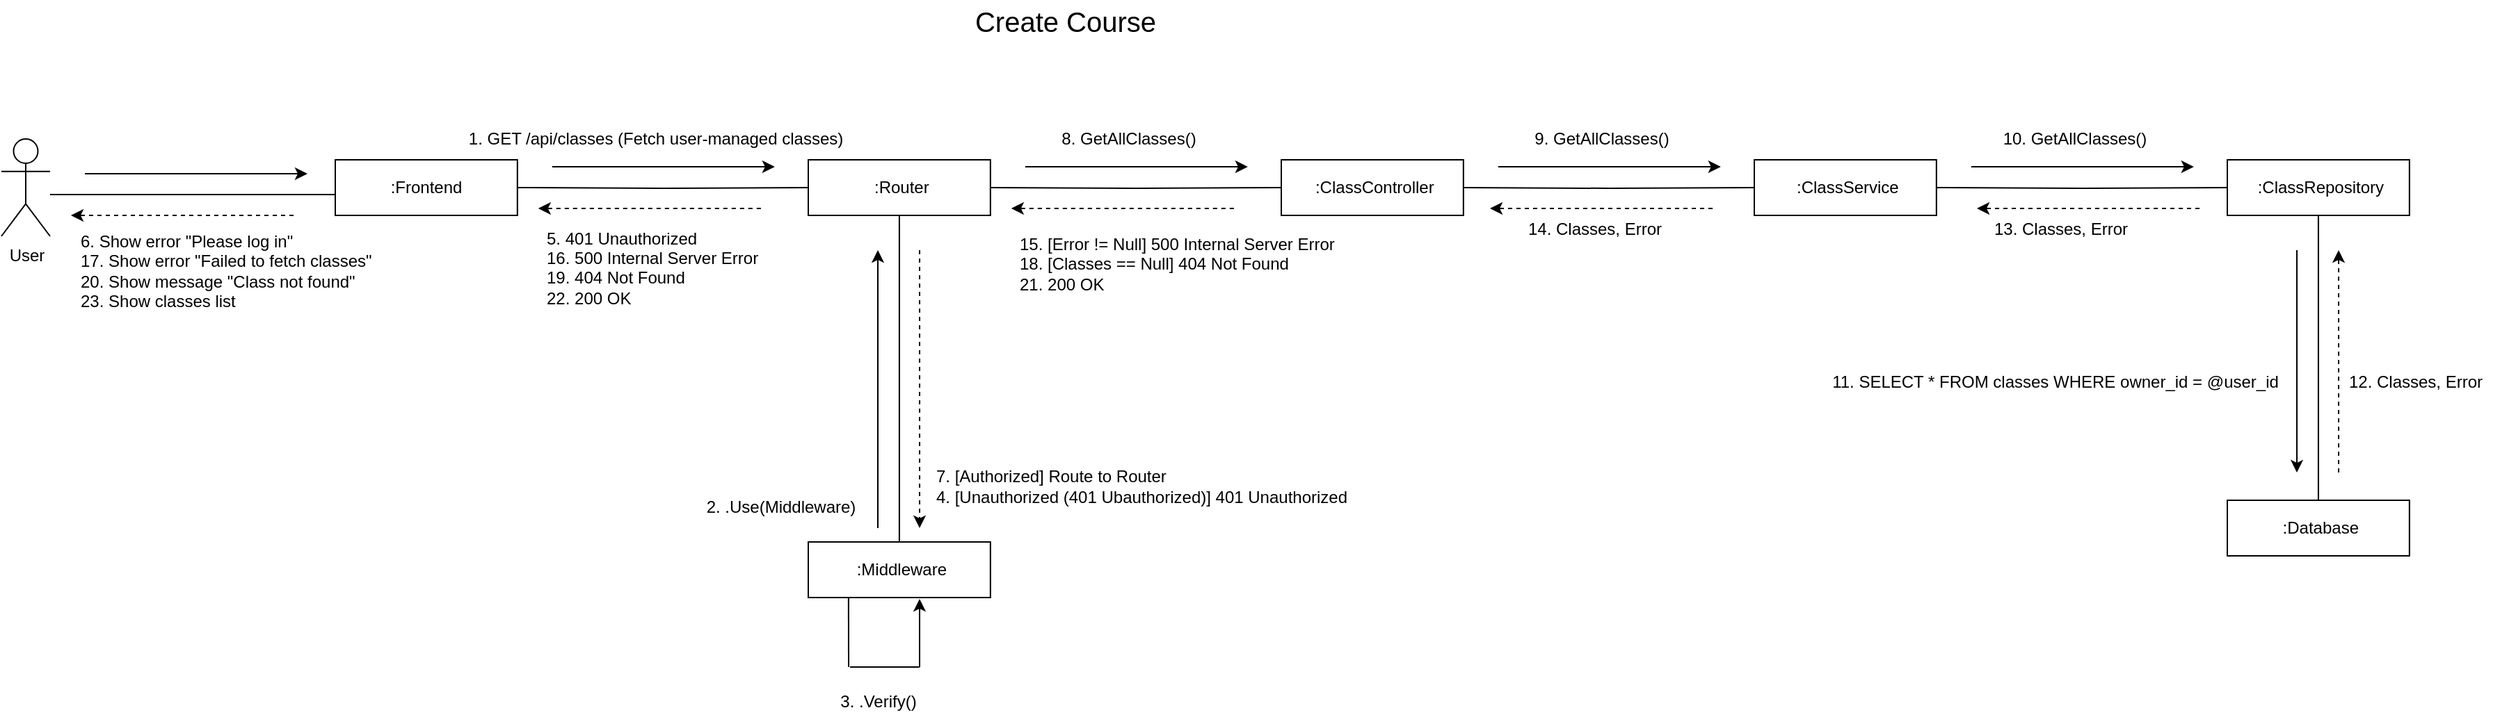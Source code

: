 <mxfile version="26.0.16" pages="2">
  <diagram name="Create Course-main" id="zMsTj33JBOp3cGC9s_Di">
    <mxGraphModel dx="3647" dy="1477" grid="1" gridSize="10" guides="1" tooltips="1" connect="1" arrows="1" fold="1" page="0" pageScale="1" pageWidth="850" pageHeight="1100" math="0" shadow="0">
      <root>
        <mxCell id="0" />
        <mxCell id="1" parent="0" />
        <mxCell id="RXWXZDaEMoYCf6Sa7pla-206" style="edgeStyle=orthogonalEdgeStyle;rounded=0;orthogonalLoop=1;jettySize=auto;html=1;entryX=0;entryY=0.5;entryDx=0;entryDy=0;endArrow=none;startFill=0;" edge="1" parent="1">
          <mxGeometry relative="1" as="geometry">
            <mxPoint x="-2015" y="-430" as="sourcePoint" />
            <mxPoint x="-1810" y="-430" as="targetPoint" />
          </mxGeometry>
        </mxCell>
        <mxCell id="RXWXZDaEMoYCf6Sa7pla-207" value="User" style="shape=umlActor;verticalLabelPosition=bottom;verticalAlign=top;html=1;outlineConnect=0;" vertex="1" parent="1">
          <mxGeometry x="-2050" y="-470" width="35" height="70" as="geometry" />
        </mxCell>
        <mxCell id="RXWXZDaEMoYCf6Sa7pla-208" value=":Frontend" style="rounded=0;whiteSpace=wrap;html=1;" vertex="1" parent="1">
          <mxGeometry x="-1810" y="-455" width="130.91" height="40" as="geometry" />
        </mxCell>
        <mxCell id="RXWXZDaEMoYCf6Sa7pla-209" value="" style="endArrow=classic;html=1;rounded=0;" edge="1" parent="1">
          <mxGeometry width="50" height="50" relative="1" as="geometry">
            <mxPoint x="-1990" y="-445" as="sourcePoint" />
            <mxPoint x="-1830" y="-445" as="targetPoint" />
          </mxGeometry>
        </mxCell>
        <mxCell id="RXWXZDaEMoYCf6Sa7pla-210" value="" style="endArrow=classic;html=1;rounded=0;dashed=1;" edge="1" parent="1">
          <mxGeometry width="50" height="50" relative="1" as="geometry">
            <mxPoint x="-1840" y="-415" as="sourcePoint" />
            <mxPoint x="-2000" y="-415" as="targetPoint" />
          </mxGeometry>
        </mxCell>
        <mxCell id="RXWXZDaEMoYCf6Sa7pla-211" value="&amp;nbsp;:Router" style="rounded=0;whiteSpace=wrap;html=1;" vertex="1" parent="1">
          <mxGeometry x="-1470" y="-455" width="130.91" height="40" as="geometry" />
        </mxCell>
        <mxCell id="RXWXZDaEMoYCf6Sa7pla-212" style="edgeStyle=orthogonalEdgeStyle;rounded=0;orthogonalLoop=1;jettySize=auto;html=1;entryX=0;entryY=0.5;entryDx=0;entryDy=0;endArrow=none;startFill=0;" edge="1" parent="1" target="RXWXZDaEMoYCf6Sa7pla-211">
          <mxGeometry relative="1" as="geometry">
            <mxPoint x="-1679.09" y="-435" as="sourcePoint" />
            <mxPoint x="-1474.09" y="-435" as="targetPoint" />
          </mxGeometry>
        </mxCell>
        <mxCell id="RXWXZDaEMoYCf6Sa7pla-213" value="" style="endArrow=classic;html=1;rounded=0;" edge="1" parent="1">
          <mxGeometry width="50" height="50" relative="1" as="geometry">
            <mxPoint x="-1654.09" y="-450" as="sourcePoint" />
            <mxPoint x="-1494.09" y="-450" as="targetPoint" />
          </mxGeometry>
        </mxCell>
        <mxCell id="RXWXZDaEMoYCf6Sa7pla-214" value="" style="endArrow=classic;html=1;rounded=0;dashed=1;" edge="1" parent="1">
          <mxGeometry width="50" height="50" relative="1" as="geometry">
            <mxPoint x="-1504.09" y="-420" as="sourcePoint" />
            <mxPoint x="-1664.09" y="-420" as="targetPoint" />
          </mxGeometry>
        </mxCell>
        <mxCell id="RXWXZDaEMoYCf6Sa7pla-215" value="&amp;nbsp;" style="text;whiteSpace=wrap;html=1;" vertex="1" parent="1">
          <mxGeometry x="-1570" y="-470" width="40" height="40" as="geometry" />
        </mxCell>
        <mxCell id="RXWXZDaEMoYCf6Sa7pla-216" value="&amp;nbsp;:ClassController" style="rounded=0;whiteSpace=wrap;html=1;" vertex="1" parent="1">
          <mxGeometry x="-1130" y="-455" width="130.91" height="40" as="geometry" />
        </mxCell>
        <mxCell id="RXWXZDaEMoYCf6Sa7pla-217" style="edgeStyle=orthogonalEdgeStyle;rounded=0;orthogonalLoop=1;jettySize=auto;html=1;entryX=0;entryY=0.5;entryDx=0;entryDy=0;endArrow=none;startFill=0;" edge="1" parent="1" target="RXWXZDaEMoYCf6Sa7pla-216">
          <mxGeometry relative="1" as="geometry">
            <mxPoint x="-1339.09" y="-435" as="sourcePoint" />
            <mxPoint x="-1134.09" y="-435" as="targetPoint" />
          </mxGeometry>
        </mxCell>
        <mxCell id="RXWXZDaEMoYCf6Sa7pla-218" value="" style="endArrow=classic;html=1;rounded=0;" edge="1" parent="1">
          <mxGeometry width="50" height="50" relative="1" as="geometry">
            <mxPoint x="-1314.09" y="-450" as="sourcePoint" />
            <mxPoint x="-1154.09" y="-450" as="targetPoint" />
          </mxGeometry>
        </mxCell>
        <mxCell id="RXWXZDaEMoYCf6Sa7pla-219" value="" style="endArrow=classic;html=1;rounded=0;dashed=1;" edge="1" parent="1">
          <mxGeometry width="50" height="50" relative="1" as="geometry">
            <mxPoint x="-1164.09" y="-420" as="sourcePoint" />
            <mxPoint x="-1324.09" y="-420" as="targetPoint" />
          </mxGeometry>
        </mxCell>
        <mxCell id="RXWXZDaEMoYCf6Sa7pla-220" value="&amp;nbsp;:ClassService" style="rounded=0;whiteSpace=wrap;html=1;" vertex="1" parent="1">
          <mxGeometry x="-790" y="-455" width="130.91" height="40" as="geometry" />
        </mxCell>
        <mxCell id="RXWXZDaEMoYCf6Sa7pla-221" style="edgeStyle=orthogonalEdgeStyle;rounded=0;orthogonalLoop=1;jettySize=auto;html=1;entryX=0;entryY=0.5;entryDx=0;entryDy=0;endArrow=none;startFill=0;" edge="1" parent="1" target="RXWXZDaEMoYCf6Sa7pla-220">
          <mxGeometry relative="1" as="geometry">
            <mxPoint x="-999.09" y="-435" as="sourcePoint" />
            <mxPoint x="-794.09" y="-435" as="targetPoint" />
          </mxGeometry>
        </mxCell>
        <mxCell id="RXWXZDaEMoYCf6Sa7pla-222" value="" style="endArrow=classic;html=1;rounded=0;" edge="1" parent="1">
          <mxGeometry width="50" height="50" relative="1" as="geometry">
            <mxPoint x="-974.09" y="-450" as="sourcePoint" />
            <mxPoint x="-814.09" y="-450" as="targetPoint" />
          </mxGeometry>
        </mxCell>
        <mxCell id="RXWXZDaEMoYCf6Sa7pla-223" value="" style="endArrow=classic;html=1;rounded=0;dashed=1;" edge="1" parent="1">
          <mxGeometry width="50" height="50" relative="1" as="geometry">
            <mxPoint x="-820.0" y="-420" as="sourcePoint" />
            <mxPoint x="-980.0" y="-420" as="targetPoint" />
          </mxGeometry>
        </mxCell>
        <mxCell id="RXWXZDaEMoYCf6Sa7pla-224" style="edgeStyle=orthogonalEdgeStyle;rounded=0;orthogonalLoop=1;jettySize=auto;html=1;endArrow=none;startFill=0;" edge="1" parent="1" source="RXWXZDaEMoYCf6Sa7pla-225" target="RXWXZDaEMoYCf6Sa7pla-245">
          <mxGeometry relative="1" as="geometry" />
        </mxCell>
        <mxCell id="RXWXZDaEMoYCf6Sa7pla-225" value="&amp;nbsp;:ClassRepository" style="rounded=0;whiteSpace=wrap;html=1;" vertex="1" parent="1">
          <mxGeometry x="-450.0" y="-455" width="130.91" height="40" as="geometry" />
        </mxCell>
        <mxCell id="RXWXZDaEMoYCf6Sa7pla-226" style="edgeStyle=orthogonalEdgeStyle;rounded=0;orthogonalLoop=1;jettySize=auto;html=1;entryX=0;entryY=0.5;entryDx=0;entryDy=0;endArrow=none;startFill=0;" edge="1" parent="1" target="RXWXZDaEMoYCf6Sa7pla-225">
          <mxGeometry relative="1" as="geometry">
            <mxPoint x="-659.09" y="-435" as="sourcePoint" />
            <mxPoint x="-454.09" y="-435" as="targetPoint" />
          </mxGeometry>
        </mxCell>
        <mxCell id="RXWXZDaEMoYCf6Sa7pla-227" value="" style="endArrow=classic;html=1;rounded=0;" edge="1" parent="1">
          <mxGeometry width="50" height="50" relative="1" as="geometry">
            <mxPoint x="-634.09" y="-450" as="sourcePoint" />
            <mxPoint x="-474.09" y="-450" as="targetPoint" />
          </mxGeometry>
        </mxCell>
        <mxCell id="RXWXZDaEMoYCf6Sa7pla-228" value="" style="endArrow=classic;html=1;rounded=0;dashed=1;" edge="1" parent="1">
          <mxGeometry width="50" height="50" relative="1" as="geometry">
            <mxPoint x="-470.0" y="-420" as="sourcePoint" />
            <mxPoint x="-630.0" y="-420" as="targetPoint" />
          </mxGeometry>
        </mxCell>
        <mxCell id="RXWXZDaEMoYCf6Sa7pla-229" style="edgeStyle=orthogonalEdgeStyle;rounded=0;orthogonalLoop=1;jettySize=auto;html=1;entryX=0.5;entryY=1;entryDx=0;entryDy=0;endArrow=none;startFill=0;" edge="1" parent="1" source="RXWXZDaEMoYCf6Sa7pla-230" target="RXWXZDaEMoYCf6Sa7pla-211">
          <mxGeometry relative="1" as="geometry" />
        </mxCell>
        <mxCell id="RXWXZDaEMoYCf6Sa7pla-230" value="&amp;nbsp;:Middleware" style="rounded=0;whiteSpace=wrap;html=1;" vertex="1" parent="1">
          <mxGeometry x="-1470" y="-180" width="130.91" height="40" as="geometry" />
        </mxCell>
        <mxCell id="RXWXZDaEMoYCf6Sa7pla-231" value="" style="endArrow=classic;html=1;rounded=0;" edge="1" parent="1">
          <mxGeometry width="50" height="50" relative="1" as="geometry">
            <mxPoint x="-1420" y="-190" as="sourcePoint" />
            <mxPoint x="-1420" y="-390" as="targetPoint" />
          </mxGeometry>
        </mxCell>
        <mxCell id="RXWXZDaEMoYCf6Sa7pla-232" value="" style="endArrow=classic;html=1;rounded=0;dashed=1;" edge="1" parent="1">
          <mxGeometry width="50" height="50" relative="1" as="geometry">
            <mxPoint x="-1390" y="-390" as="sourcePoint" />
            <mxPoint x="-1390" y="-190" as="targetPoint" />
          </mxGeometry>
        </mxCell>
        <mxCell id="RXWXZDaEMoYCf6Sa7pla-233" value="1. GET /api/classes (Fetch user-managed classes)" style="text;html=1;align=center;verticalAlign=middle;resizable=0;points=[];autosize=1;strokeColor=none;fillColor=none;" vertex="1" parent="1">
          <mxGeometry x="-1730" y="-485" width="300" height="30" as="geometry" />
        </mxCell>
        <mxCell id="RXWXZDaEMoYCf6Sa7pla-234" value="2. .Use(Middleware)" style="text;html=1;align=center;verticalAlign=middle;resizable=0;points=[];autosize=1;strokeColor=none;fillColor=none;" vertex="1" parent="1">
          <mxGeometry x="-1560" y="-220" width="140" height="30" as="geometry" />
        </mxCell>
        <mxCell id="RXWXZDaEMoYCf6Sa7pla-235" value="" style="endArrow=none;html=1;rounded=0;entryX=0.221;entryY=0.995;entryDx=0;entryDy=0;entryPerimeter=0;" edge="1" parent="1" target="RXWXZDaEMoYCf6Sa7pla-230">
          <mxGeometry width="50" height="50" relative="1" as="geometry">
            <mxPoint x="-1441" y="-90" as="sourcePoint" />
            <mxPoint x="-1440" y="-140" as="targetPoint" />
          </mxGeometry>
        </mxCell>
        <mxCell id="RXWXZDaEMoYCf6Sa7pla-236" value="" style="endArrow=classic;html=1;rounded=0;" edge="1" parent="1">
          <mxGeometry width="50" height="50" relative="1" as="geometry">
            <mxPoint x="-1390" y="-90" as="sourcePoint" />
            <mxPoint x="-1390" y="-139" as="targetPoint" />
          </mxGeometry>
        </mxCell>
        <mxCell id="RXWXZDaEMoYCf6Sa7pla-237" value="" style="endArrow=none;html=1;rounded=0;" edge="1" parent="1">
          <mxGeometry width="50" height="50" relative="1" as="geometry">
            <mxPoint x="-1440" y="-90" as="sourcePoint" />
            <mxPoint x="-1390" y="-90" as="targetPoint" />
          </mxGeometry>
        </mxCell>
        <mxCell id="RXWXZDaEMoYCf6Sa7pla-238" value="3. .Verify()" style="text;html=1;align=center;verticalAlign=middle;resizable=0;points=[];autosize=1;strokeColor=none;fillColor=none;" vertex="1" parent="1">
          <mxGeometry x="-1460" y="-80" width="80" height="30" as="geometry" />
        </mxCell>
        <mxCell id="RXWXZDaEMoYCf6Sa7pla-239" value="&lt;div align=&quot;left&quot;&gt;5. 401 Unauthorized&lt;/div&gt;&lt;div align=&quot;left&quot;&gt;16. 500 Internal Server Error&lt;/div&gt;&lt;div align=&quot;left&quot;&gt;19. 404 Not Found&lt;/div&gt;&lt;div align=&quot;left&quot;&gt;22. 200 OK&lt;/div&gt;&lt;div align=&quot;left&quot;&gt;&lt;br&gt;&lt;/div&gt;" style="text;html=1;align=left;verticalAlign=middle;resizable=0;points=[];autosize=1;strokeColor=none;fillColor=none;" vertex="1" parent="1">
          <mxGeometry x="-1660" y="-415" width="190" height="90" as="geometry" />
        </mxCell>
        <mxCell id="RXWXZDaEMoYCf6Sa7pla-240" value="&lt;div&gt;6. Show error &quot;Please log in&quot;&lt;/div&gt;&lt;div&gt;17. Show error &quot;Failed to fetch classes&quot;&lt;/div&gt;&lt;div&gt;20. Show message &quot;Class not found&quot;&lt;/div&gt;&lt;div&gt;23. Show classes list&lt;/div&gt;" style="text;html=1;align=left;verticalAlign=middle;resizable=0;points=[];autosize=1;strokeColor=none;fillColor=none;" vertex="1" parent="1">
          <mxGeometry x="-1995" y="-410" width="240" height="70" as="geometry" />
        </mxCell>
        <mxCell id="RXWXZDaEMoYCf6Sa7pla-241" value="&lt;div align=&quot;left&quot;&gt;7. [Authorized] Route to Router&lt;/div&gt;&lt;div align=&quot;left&quot;&gt;4. [Unauthorized (401 Ubauthorized)] 401 Unauthorized&lt;/div&gt;" style="text;html=1;align=left;verticalAlign=middle;resizable=0;points=[];autosize=1;strokeColor=none;fillColor=none;" vertex="1" parent="1">
          <mxGeometry x="-1380" y="-240" width="340" height="40" as="geometry" />
        </mxCell>
        <mxCell id="RXWXZDaEMoYCf6Sa7pla-242" value="8. GetAllClasses()" style="text;html=1;align=center;verticalAlign=middle;resizable=0;points=[];autosize=1;strokeColor=none;fillColor=none;" vertex="1" parent="1">
          <mxGeometry x="-1300" y="-485" width="120" height="30" as="geometry" />
        </mxCell>
        <mxCell id="RXWXZDaEMoYCf6Sa7pla-243" value="9. GetAllClasses()" style="text;html=1;align=center;verticalAlign=middle;resizable=0;points=[];autosize=1;strokeColor=none;fillColor=none;" vertex="1" parent="1">
          <mxGeometry x="-960" y="-485" width="120" height="30" as="geometry" />
        </mxCell>
        <mxCell id="RXWXZDaEMoYCf6Sa7pla-244" value="10. GetAllClasses()" style="text;html=1;align=center;verticalAlign=middle;resizable=0;points=[];autosize=1;strokeColor=none;fillColor=none;" vertex="1" parent="1">
          <mxGeometry x="-625" y="-485" width="130" height="30" as="geometry" />
        </mxCell>
        <mxCell id="RXWXZDaEMoYCf6Sa7pla-245" value="&amp;nbsp;:Database" style="rounded=0;whiteSpace=wrap;html=1;" vertex="1" parent="1">
          <mxGeometry x="-450.0" y="-210" width="130.91" height="40" as="geometry" />
        </mxCell>
        <mxCell id="RXWXZDaEMoYCf6Sa7pla-246" value="" style="endArrow=classic;html=1;rounded=0;" edge="1" parent="1">
          <mxGeometry width="50" height="50" relative="1" as="geometry">
            <mxPoint x="-400" y="-390" as="sourcePoint" />
            <mxPoint x="-400" y="-230" as="targetPoint" />
          </mxGeometry>
        </mxCell>
        <mxCell id="RXWXZDaEMoYCf6Sa7pla-247" value="" style="endArrow=classic;html=1;rounded=0;dashed=1;" edge="1" parent="1">
          <mxGeometry width="50" height="50" relative="1" as="geometry">
            <mxPoint x="-370" y="-230" as="sourcePoint" />
            <mxPoint x="-370" y="-390" as="targetPoint" />
          </mxGeometry>
        </mxCell>
        <mxCell id="RXWXZDaEMoYCf6Sa7pla-248" value="11. SELECT * FROM classes WHERE owner_id = @user_id" style="text;html=1;align=center;verticalAlign=middle;resizable=0;points=[];autosize=1;strokeColor=none;fillColor=none;" vertex="1" parent="1">
          <mxGeometry x="-749.09" y="-310" width="350" height="30" as="geometry" />
        </mxCell>
        <mxCell id="RXWXZDaEMoYCf6Sa7pla-249" value="12. Classes, Error" style="text;html=1;align=center;verticalAlign=middle;resizable=0;points=[];autosize=1;strokeColor=none;fillColor=none;" vertex="1" parent="1">
          <mxGeometry x="-375.0" y="-310" width="120" height="30" as="geometry" />
        </mxCell>
        <mxCell id="RXWXZDaEMoYCf6Sa7pla-250" value="14. Classes, Error" style="text;html=1;align=center;verticalAlign=middle;resizable=0;points=[];autosize=1;strokeColor=none;fillColor=none;" vertex="1" parent="1">
          <mxGeometry x="-965" y="-420" width="120" height="30" as="geometry" />
        </mxCell>
        <mxCell id="RXWXZDaEMoYCf6Sa7pla-251" value="13. Classes, Error" style="text;html=1;align=center;verticalAlign=middle;resizable=0;points=[];autosize=1;strokeColor=none;fillColor=none;" vertex="1" parent="1">
          <mxGeometry x="-630" y="-420" width="120" height="30" as="geometry" />
        </mxCell>
        <mxCell id="RXWXZDaEMoYCf6Sa7pla-252" value="&lt;div align=&quot;left&quot;&gt;15. [Error != Null] 500 Internal Server Error&lt;/div&gt;&lt;div align=&quot;left&quot;&gt;18. [Classes == Null] 404 Not Found&lt;/div&gt;&lt;div align=&quot;left&quot;&gt;21. 200 OK&lt;/div&gt;" style="text;html=1;align=left;verticalAlign=middle;resizable=0;points=[];autosize=1;strokeColor=none;fillColor=none;" vertex="1" parent="1">
          <mxGeometry x="-1320" y="-410" width="270" height="60" as="geometry" />
        </mxCell>
        <mxCell id="RXWXZDaEMoYCf6Sa7pla-253" value="&lt;font style=&quot;font-size: 20px;&quot;&gt;Create Course&lt;/font&gt;" style="text;html=1;align=center;verticalAlign=middle;whiteSpace=wrap;rounded=0;" vertex="1" parent="1">
          <mxGeometry x="-1510" y="-570" width="450" height="30" as="geometry" />
        </mxCell>
      </root>
    </mxGraphModel>
  </diagram>
  <diagram id="SYvuglyRbv3lYP8CKXc0" name="Create Course - [opt][Authorized][User selects a class to create course]">
    <mxGraphModel dx="4449" dy="1911" grid="1" gridSize="10" guides="1" tooltips="1" connect="1" arrows="1" fold="1" page="0" pageScale="1" pageWidth="850" pageHeight="1100" math="0" shadow="0">
      <root>
        <mxCell id="0" />
        <mxCell id="1" parent="0" />
        <mxCell id="KR98PwLxCJP_zgEaJfEC-1" style="edgeStyle=orthogonalEdgeStyle;rounded=0;orthogonalLoop=1;jettySize=auto;html=1;entryX=0;entryY=0.5;entryDx=0;entryDy=0;endArrow=none;startFill=0;" edge="1" parent="1">
          <mxGeometry relative="1" as="geometry">
            <mxPoint x="-2025" y="-440" as="sourcePoint" />
            <mxPoint x="-1820" y="-440" as="targetPoint" />
          </mxGeometry>
        </mxCell>
        <mxCell id="KR98PwLxCJP_zgEaJfEC-2" value="User" style="shape=umlActor;verticalLabelPosition=bottom;verticalAlign=top;html=1;outlineConnect=0;" vertex="1" parent="1">
          <mxGeometry x="-2060" y="-480" width="35" height="70" as="geometry" />
        </mxCell>
        <mxCell id="KR98PwLxCJP_zgEaJfEC-3" value=":Frontend" style="rounded=0;whiteSpace=wrap;html=1;" vertex="1" parent="1">
          <mxGeometry x="-1820" y="-465" width="130.91" height="40" as="geometry" />
        </mxCell>
        <mxCell id="KR98PwLxCJP_zgEaJfEC-4" value="" style="endArrow=classic;html=1;rounded=0;" edge="1" parent="1">
          <mxGeometry width="50" height="50" relative="1" as="geometry">
            <mxPoint x="-2000" y="-455" as="sourcePoint" />
            <mxPoint x="-1840" y="-455" as="targetPoint" />
          </mxGeometry>
        </mxCell>
        <mxCell id="KR98PwLxCJP_zgEaJfEC-5" value="" style="endArrow=classic;html=1;rounded=0;dashed=1;" edge="1" parent="1">
          <mxGeometry width="50" height="50" relative="1" as="geometry">
            <mxPoint x="-1850" y="-425" as="sourcePoint" />
            <mxPoint x="-2010" y="-425" as="targetPoint" />
          </mxGeometry>
        </mxCell>
        <mxCell id="KR98PwLxCJP_zgEaJfEC-6" value="&amp;nbsp;:Router" style="rounded=0;whiteSpace=wrap;html=1;" vertex="1" parent="1">
          <mxGeometry x="-1480" y="-465" width="130.91" height="40" as="geometry" />
        </mxCell>
        <mxCell id="KR98PwLxCJP_zgEaJfEC-7" style="edgeStyle=orthogonalEdgeStyle;rounded=0;orthogonalLoop=1;jettySize=auto;html=1;entryX=0;entryY=0.5;entryDx=0;entryDy=0;endArrow=none;startFill=0;" edge="1" parent="1" target="KR98PwLxCJP_zgEaJfEC-6">
          <mxGeometry relative="1" as="geometry">
            <mxPoint x="-1689.09" y="-445" as="sourcePoint" />
            <mxPoint x="-1484.09" y="-445" as="targetPoint" />
          </mxGeometry>
        </mxCell>
        <mxCell id="KR98PwLxCJP_zgEaJfEC-8" value="" style="endArrow=classic;html=1;rounded=0;" edge="1" parent="1">
          <mxGeometry width="50" height="50" relative="1" as="geometry">
            <mxPoint x="-1664.09" y="-460" as="sourcePoint" />
            <mxPoint x="-1504.09" y="-460" as="targetPoint" />
          </mxGeometry>
        </mxCell>
        <mxCell id="KR98PwLxCJP_zgEaJfEC-9" value="" style="endArrow=classic;html=1;rounded=0;dashed=1;" edge="1" parent="1">
          <mxGeometry width="50" height="50" relative="1" as="geometry">
            <mxPoint x="-1514.09" y="-430" as="sourcePoint" />
            <mxPoint x="-1674.09" y="-430" as="targetPoint" />
          </mxGeometry>
        </mxCell>
        <mxCell id="KR98PwLxCJP_zgEaJfEC-10" value="&amp;nbsp;" style="text;whiteSpace=wrap;html=1;" vertex="1" parent="1">
          <mxGeometry x="-1580" y="-480" width="40" height="40" as="geometry" />
        </mxCell>
        <mxCell id="KR98PwLxCJP_zgEaJfEC-11" value="&amp;nbsp;:CourseController" style="rounded=0;whiteSpace=wrap;html=1;" vertex="1" parent="1">
          <mxGeometry x="-1140" y="-465" width="130.91" height="40" as="geometry" />
        </mxCell>
        <mxCell id="KR98PwLxCJP_zgEaJfEC-12" style="edgeStyle=orthogonalEdgeStyle;rounded=0;orthogonalLoop=1;jettySize=auto;html=1;entryX=0;entryY=0.5;entryDx=0;entryDy=0;endArrow=none;startFill=0;" edge="1" parent="1" target="KR98PwLxCJP_zgEaJfEC-11">
          <mxGeometry relative="1" as="geometry">
            <mxPoint x="-1349.09" y="-445" as="sourcePoint" />
            <mxPoint x="-1144.09" y="-445" as="targetPoint" />
          </mxGeometry>
        </mxCell>
        <mxCell id="KR98PwLxCJP_zgEaJfEC-13" value="" style="endArrow=classic;html=1;rounded=0;" edge="1" parent="1">
          <mxGeometry width="50" height="50" relative="1" as="geometry">
            <mxPoint x="-1324.09" y="-460" as="sourcePoint" />
            <mxPoint x="-1164.09" y="-460" as="targetPoint" />
          </mxGeometry>
        </mxCell>
        <mxCell id="KR98PwLxCJP_zgEaJfEC-14" value="" style="endArrow=classic;html=1;rounded=0;dashed=1;" edge="1" parent="1">
          <mxGeometry width="50" height="50" relative="1" as="geometry">
            <mxPoint x="-1174.09" y="-430" as="sourcePoint" />
            <mxPoint x="-1334.09" y="-430" as="targetPoint" />
          </mxGeometry>
        </mxCell>
        <mxCell id="KR98PwLxCJP_zgEaJfEC-15" value="&amp;nbsp;:CourseService" style="rounded=0;whiteSpace=wrap;html=1;" vertex="1" parent="1">
          <mxGeometry x="-800" y="-465" width="130.91" height="40" as="geometry" />
        </mxCell>
        <mxCell id="KR98PwLxCJP_zgEaJfEC-16" style="edgeStyle=orthogonalEdgeStyle;rounded=0;orthogonalLoop=1;jettySize=auto;html=1;entryX=0;entryY=0.5;entryDx=0;entryDy=0;endArrow=none;startFill=0;" edge="1" parent="1" target="KR98PwLxCJP_zgEaJfEC-15">
          <mxGeometry relative="1" as="geometry">
            <mxPoint x="-1009.09" y="-445" as="sourcePoint" />
            <mxPoint x="-804.09" y="-445" as="targetPoint" />
          </mxGeometry>
        </mxCell>
        <mxCell id="KR98PwLxCJP_zgEaJfEC-17" value="" style="endArrow=classic;html=1;rounded=0;" edge="1" parent="1">
          <mxGeometry width="50" height="50" relative="1" as="geometry">
            <mxPoint x="-984.09" y="-460" as="sourcePoint" />
            <mxPoint x="-824.09" y="-460" as="targetPoint" />
          </mxGeometry>
        </mxCell>
        <mxCell id="KR98PwLxCJP_zgEaJfEC-18" value="" style="endArrow=classic;html=1;rounded=0;dashed=1;" edge="1" parent="1">
          <mxGeometry width="50" height="50" relative="1" as="geometry">
            <mxPoint x="-830.0" y="-430" as="sourcePoint" />
            <mxPoint x="-990.0" y="-430" as="targetPoint" />
          </mxGeometry>
        </mxCell>
        <mxCell id="KR98PwLxCJP_zgEaJfEC-19" style="edgeStyle=orthogonalEdgeStyle;rounded=0;orthogonalLoop=1;jettySize=auto;html=1;endArrow=none;startFill=0;" edge="1" parent="1" source="KR98PwLxCJP_zgEaJfEC-20" target="KR98PwLxCJP_zgEaJfEC-25">
          <mxGeometry relative="1" as="geometry" />
        </mxCell>
        <mxCell id="KR98PwLxCJP_zgEaJfEC-20" value="&amp;nbsp;:CourseRepository" style="rounded=0;whiteSpace=wrap;html=1;" vertex="1" parent="1">
          <mxGeometry x="-460.0" y="-465" width="130.91" height="40" as="geometry" />
        </mxCell>
        <mxCell id="KR98PwLxCJP_zgEaJfEC-21" style="edgeStyle=orthogonalEdgeStyle;rounded=0;orthogonalLoop=1;jettySize=auto;html=1;entryX=0;entryY=0.5;entryDx=0;entryDy=0;endArrow=none;startFill=0;" edge="1" parent="1" target="KR98PwLxCJP_zgEaJfEC-20">
          <mxGeometry relative="1" as="geometry">
            <mxPoint x="-669.09" y="-445" as="sourcePoint" />
            <mxPoint x="-464.09" y="-445" as="targetPoint" />
          </mxGeometry>
        </mxCell>
        <mxCell id="KR98PwLxCJP_zgEaJfEC-22" value="" style="endArrow=classic;html=1;rounded=0;" edge="1" parent="1">
          <mxGeometry width="50" height="50" relative="1" as="geometry">
            <mxPoint x="-644.09" y="-460" as="sourcePoint" />
            <mxPoint x="-484.09" y="-460" as="targetPoint" />
          </mxGeometry>
        </mxCell>
        <mxCell id="KR98PwLxCJP_zgEaJfEC-23" value="" style="endArrow=classic;html=1;rounded=0;dashed=1;" edge="1" parent="1">
          <mxGeometry width="50" height="50" relative="1" as="geometry">
            <mxPoint x="-480.0" y="-430" as="sourcePoint" />
            <mxPoint x="-640.0" y="-430" as="targetPoint" />
          </mxGeometry>
        </mxCell>
        <mxCell id="KR98PwLxCJP_zgEaJfEC-24" value="&lt;div align=&quot;left&quot;&gt;1. .handleCreateCourseClick(classId)&lt;/div&gt;&lt;div align=&quot;left&quot;&gt;3. .handleCreateCourseSubmit(name,description)&lt;br&gt;&lt;/div&gt;" style="text;html=1;align=left;verticalAlign=middle;resizable=0;points=[];autosize=1;strokeColor=none;fillColor=none;" vertex="1" parent="1">
          <mxGeometry x="-2040" y="-530" width="300" height="40" as="geometry" />
        </mxCell>
        <mxCell id="KR98PwLxCJP_zgEaJfEC-25" value="&amp;nbsp;:Database" style="rounded=0;whiteSpace=wrap;html=1;" vertex="1" parent="1">
          <mxGeometry x="-460.0" y="-220" width="130.91" height="40" as="geometry" />
        </mxCell>
        <mxCell id="KR98PwLxCJP_zgEaJfEC-26" value="" style="endArrow=classic;html=1;rounded=0;" edge="1" parent="1">
          <mxGeometry width="50" height="50" relative="1" as="geometry">
            <mxPoint x="-410" y="-400" as="sourcePoint" />
            <mxPoint x="-410" y="-240" as="targetPoint" />
          </mxGeometry>
        </mxCell>
        <mxCell id="KR98PwLxCJP_zgEaJfEC-27" value="" style="endArrow=classic;html=1;rounded=0;dashed=1;" edge="1" parent="1">
          <mxGeometry width="50" height="50" relative="1" as="geometry">
            <mxPoint x="-380" y="-240" as="sourcePoint" />
            <mxPoint x="-380" y="-400" as="targetPoint" />
          </mxGeometry>
        </mxCell>
        <mxCell id="KR98PwLxCJP_zgEaJfEC-28" value="&lt;div&gt;16. INSERT INTO courses (class_id, name, description)&amp;nbsp;&lt;/div&gt;&lt;div align=&quot;left&quot;&gt;VALUES (@class_id, @name, @description)&lt;/div&gt;" style="text;html=1;align=center;verticalAlign=middle;resizable=0;points=[];autosize=1;strokeColor=none;fillColor=none;" vertex="1" parent="1">
          <mxGeometry x="-750" y="-325" width="330" height="40" as="geometry" />
        </mxCell>
        <mxCell id="KR98PwLxCJP_zgEaJfEC-29" value="17. Course, Error" style="text;html=1;align=center;verticalAlign=middle;resizable=0;points=[];autosize=1;strokeColor=none;fillColor=none;" vertex="1" parent="1">
          <mxGeometry x="-385.0" y="-320" width="120" height="30" as="geometry" />
        </mxCell>
        <mxCell id="KR98PwLxCJP_zgEaJfEC-31" value="&lt;div align=&quot;left&quot;&gt;18. Course, Error&lt;/div&gt;&lt;div align=&quot;left&quot;&gt;&lt;br&gt;&lt;/div&gt;" style="text;html=1;align=left;verticalAlign=middle;resizable=0;points=[];autosize=1;strokeColor=none;fillColor=none;" vertex="1" parent="1">
          <mxGeometry x="-659.09" y="-430" width="120" height="40" as="geometry" />
        </mxCell>
        <mxCell id="KR98PwLxCJP_zgEaJfEC-32" value="&lt;div align=&quot;left&quot;&gt;2. .Show create course form&lt;/div&gt;&lt;div align=&quot;left&quot;&gt;5.[Invalid] Show error &quot;Invalid course name or description&quot;&lt;/div&gt;&lt;div align=&quot;left&quot;&gt;11. Show error &quot;Please log in&quot;&lt;/div&gt;&lt;div align=&quot;left&quot;&gt;22. Show error &quot;Failed to create course&quot;&lt;/div&gt;&lt;div align=&quot;left&quot;&gt;25. Show message &quot;Failed to create course&quot;&lt;/div&gt;&lt;div align=&quot;left&quot;&gt;28. Show message &quot;Course created&quot;&lt;br&gt;&lt;/div&gt;&lt;div align=&quot;left&quot;&gt;&lt;br&gt;&lt;/div&gt;" style="text;html=1;align=center;verticalAlign=middle;resizable=0;points=[];autosize=1;strokeColor=none;fillColor=none;" vertex="1" parent="1">
          <mxGeometry x="-2025" y="-425" width="360" height="110" as="geometry" />
        </mxCell>
        <mxCell id="KR98PwLxCJP_zgEaJfEC-33" value="6. [Valid] POST /api/courses/{classId}" style="text;html=1;align=center;verticalAlign=middle;resizable=0;points=[];autosize=1;strokeColor=none;fillColor=none;" vertex="1" parent="1">
          <mxGeometry x="-1689.09" y="-495" width="230" height="30" as="geometry" />
        </mxCell>
        <mxCell id="KR98PwLxCJP_zgEaJfEC-34" value="13. .CreateCourse(classId, name, description)" style="text;html=1;align=center;verticalAlign=middle;resizable=0;points=[];autosize=1;strokeColor=none;fillColor=none;" vertex="1" parent="1">
          <mxGeometry x="-1389.09" y="-495" width="280" height="30" as="geometry" />
        </mxCell>
        <mxCell id="KR98PwLxCJP_zgEaJfEC-35" value="14. .CreateCourse(classId, name, description)" style="text;html=1;align=center;verticalAlign=middle;resizable=0;points=[];autosize=1;strokeColor=none;fillColor=none;" vertex="1" parent="1">
          <mxGeometry x="-1060" y="-495" width="280" height="30" as="geometry" />
        </mxCell>
        <mxCell id="KR98PwLxCJP_zgEaJfEC-36" value="15. .CreateCourse(classId, name, description)" style="text;html=1;align=left;verticalAlign=middle;resizable=0;points=[];autosize=1;strokeColor=none;fillColor=none;" vertex="1" parent="1">
          <mxGeometry x="-659.09" y="-500" width="280" height="30" as="geometry" />
        </mxCell>
        <mxCell id="KR98PwLxCJP_zgEaJfEC-37" value="&lt;div align=&quot;left&quot;&gt;20. [Error != Null] 500 Internal Server Error&lt;/div&gt;&lt;div align=&quot;left&quot;&gt;23. [Course == Null] 404 Not Found&lt;/div&gt;&lt;div align=&quot;left&quot;&gt;26.&amp;nbsp; 200 OK&lt;br&gt;&lt;/div&gt;" style="text;html=1;align=left;verticalAlign=middle;resizable=0;points=[];autosize=1;strokeColor=none;fillColor=none;" vertex="1" parent="1">
          <mxGeometry x="-1330" y="-425" width="270" height="60" as="geometry" />
        </mxCell>
        <mxCell id="KR98PwLxCJP_zgEaJfEC-38" value="&lt;div align=&quot;left&quot;&gt;10. 401 Unauthorized&lt;/div&gt;&lt;div align=&quot;left&quot;&gt;21. 500 Internal Server Error&lt;/div&gt;&lt;div align=&quot;left&quot;&gt;24. 404 Not Found&lt;/div&gt;&lt;div align=&quot;left&quot;&gt;27. 200 OK&lt;br&gt;&lt;/div&gt;" style="text;html=1;align=left;verticalAlign=middle;resizable=0;points=[];autosize=1;strokeColor=none;fillColor=none;" vertex="1" parent="1">
          <mxGeometry x="-1665" y="-430" width="190" height="70" as="geometry" />
        </mxCell>
        <mxCell id="KR98PwLxCJP_zgEaJfEC-39" value="&lt;font style=&quot;font-size: 20px;&quot;&gt;&lt;span&gt;Create Course - [opt][Authorized][User selects a class to create course]&lt;br&gt;&lt;/span&gt;&lt;/font&gt;" style="text;html=1;align=center;verticalAlign=middle;whiteSpace=wrap;rounded=0;fontStyle=0;fontSize=20;" vertex="1" parent="1">
          <mxGeometry x="-1580" y="-630" width="900" height="30" as="geometry" />
        </mxCell>
        <mxCell id="nb68BWvINp59yBWTfA0f-1" value="" style="endArrow=none;html=1;rounded=0;exitX=0.611;exitY=0.008;exitDx=0;exitDy=0;exitPerimeter=0;" edge="1" parent="1" source="KR98PwLxCJP_zgEaJfEC-3">
          <mxGeometry width="50" height="50" relative="1" as="geometry">
            <mxPoint x="-1740" y="-470" as="sourcePoint" />
            <mxPoint x="-1740" y="-490" as="targetPoint" />
          </mxGeometry>
        </mxCell>
        <mxCell id="nb68BWvINp59yBWTfA0f-2" value="" style="endArrow=none;html=1;rounded=0;" edge="1" parent="1">
          <mxGeometry width="50" height="50" relative="1" as="geometry">
            <mxPoint x="-1740" y="-490" as="sourcePoint" />
            <mxPoint x="-1710" y="-490" as="targetPoint" />
          </mxGeometry>
        </mxCell>
        <mxCell id="nb68BWvINp59yBWTfA0f-3" value="" style="endArrow=classic;html=1;rounded=0;entryX=0.838;entryY=-0.002;entryDx=0;entryDy=0;entryPerimeter=0;" edge="1" parent="1" target="KR98PwLxCJP_zgEaJfEC-3">
          <mxGeometry width="50" height="50" relative="1" as="geometry">
            <mxPoint x="-1710" y="-490" as="sourcePoint" />
            <mxPoint x="-1690" y="-510" as="targetPoint" />
          </mxGeometry>
        </mxCell>
        <mxCell id="nb68BWvINp59yBWTfA0f-4" value="4. .Validate(name,description)" style="text;html=1;align=center;verticalAlign=middle;resizable=0;points=[];autosize=1;strokeColor=none;fillColor=none;" vertex="1" parent="1">
          <mxGeometry x="-1755" y="-525" width="190" height="30" as="geometry" />
        </mxCell>
        <mxCell id="zKWSWwVIFWi1YPVgnnLf-1" style="edgeStyle=orthogonalEdgeStyle;rounded=0;orthogonalLoop=1;jettySize=auto;html=1;entryX=0.5;entryY=1;entryDx=0;entryDy=0;endArrow=none;startFill=0;" edge="1" parent="1" source="zKWSWwVIFWi1YPVgnnLf-2">
          <mxGeometry relative="1" as="geometry">
            <mxPoint x="-1415" y="-425" as="targetPoint" />
          </mxGeometry>
        </mxCell>
        <mxCell id="zKWSWwVIFWi1YPVgnnLf-2" value="&amp;nbsp;:Middleware" style="rounded=0;whiteSpace=wrap;html=1;" vertex="1" parent="1">
          <mxGeometry x="-1480" y="-190" width="130.91" height="40" as="geometry" />
        </mxCell>
        <mxCell id="zKWSWwVIFWi1YPVgnnLf-3" value="" style="endArrow=classic;html=1;rounded=0;" edge="1" parent="1">
          <mxGeometry width="50" height="50" relative="1" as="geometry">
            <mxPoint x="-1430" y="-200" as="sourcePoint" />
            <mxPoint x="-1430" y="-400" as="targetPoint" />
          </mxGeometry>
        </mxCell>
        <mxCell id="zKWSWwVIFWi1YPVgnnLf-4" value="" style="endArrow=classic;html=1;rounded=0;dashed=1;" edge="1" parent="1">
          <mxGeometry width="50" height="50" relative="1" as="geometry">
            <mxPoint x="-1400" y="-400" as="sourcePoint" />
            <mxPoint x="-1400" y="-200" as="targetPoint" />
          </mxGeometry>
        </mxCell>
        <mxCell id="zKWSWwVIFWi1YPVgnnLf-8" value="7. .Use(Middleware)" style="text;html=1;align=center;verticalAlign=middle;resizable=0;points=[];autosize=1;strokeColor=none;fillColor=none;" vertex="1" parent="1">
          <mxGeometry x="-1580" y="-335" width="140" height="30" as="geometry" />
        </mxCell>
        <mxCell id="zKWSWwVIFWi1YPVgnnLf-9" value="&lt;div&gt;9. [Unauthorized (401 Unauthorized)] 401 Unauthorized&lt;/div&gt;&lt;div align=&quot;left&quot;&gt;12.[Authorized] Route to Router&lt;br&gt;&lt;/div&gt;" style="text;html=1;align=center;verticalAlign=middle;resizable=0;points=[];autosize=1;strokeColor=none;fillColor=none;" vertex="1" parent="1">
          <mxGeometry x="-1400" y="-330" width="340" height="40" as="geometry" />
        </mxCell>
        <mxCell id="zKWSWwVIFWi1YPVgnnLf-11" value="19. Course, Error" style="text;html=1;align=left;verticalAlign=middle;resizable=0;points=[];autosize=1;strokeColor=none;fillColor=none;" vertex="1" parent="1">
          <mxGeometry x="-970" y="-435" width="120" height="30" as="geometry" />
        </mxCell>
        <mxCell id="zKWSWwVIFWi1YPVgnnLf-13" value="" style="endArrow=none;html=1;rounded=0;entryX=0.388;entryY=1.06;entryDx=0;entryDy=0;entryPerimeter=0;" edge="1" parent="1" target="zKWSWwVIFWi1YPVgnnLf-2">
          <mxGeometry width="50" height="50" relative="1" as="geometry">
            <mxPoint x="-1430" y="-100" as="sourcePoint" />
            <mxPoint x="-1360" y="-170" as="targetPoint" />
          </mxGeometry>
        </mxCell>
        <mxCell id="zKWSWwVIFWi1YPVgnnLf-14" value="" style="endArrow=none;html=1;rounded=0;" edge="1" parent="1">
          <mxGeometry width="50" height="50" relative="1" as="geometry">
            <mxPoint x="-1430" y="-100" as="sourcePoint" />
            <mxPoint x="-1380" y="-100" as="targetPoint" />
          </mxGeometry>
        </mxCell>
        <mxCell id="zKWSWwVIFWi1YPVgnnLf-15" value="" style="endArrow=classic;html=1;rounded=0;entryX=0.767;entryY=1.01;entryDx=0;entryDy=0;entryPerimeter=0;" edge="1" parent="1" target="zKWSWwVIFWi1YPVgnnLf-2">
          <mxGeometry width="50" height="50" relative="1" as="geometry">
            <mxPoint x="-1380" y="-100" as="sourcePoint" />
            <mxPoint x="-1360" y="-170" as="targetPoint" />
          </mxGeometry>
        </mxCell>
        <mxCell id="zKWSWwVIFWi1YPVgnnLf-16" value="8. Verify()" style="text;html=1;align=center;verticalAlign=middle;resizable=0;points=[];autosize=1;strokeColor=none;fillColor=none;" vertex="1" parent="1">
          <mxGeometry x="-1440" y="-100" width="80" height="30" as="geometry" />
        </mxCell>
      </root>
    </mxGraphModel>
  </diagram>
</mxfile>
